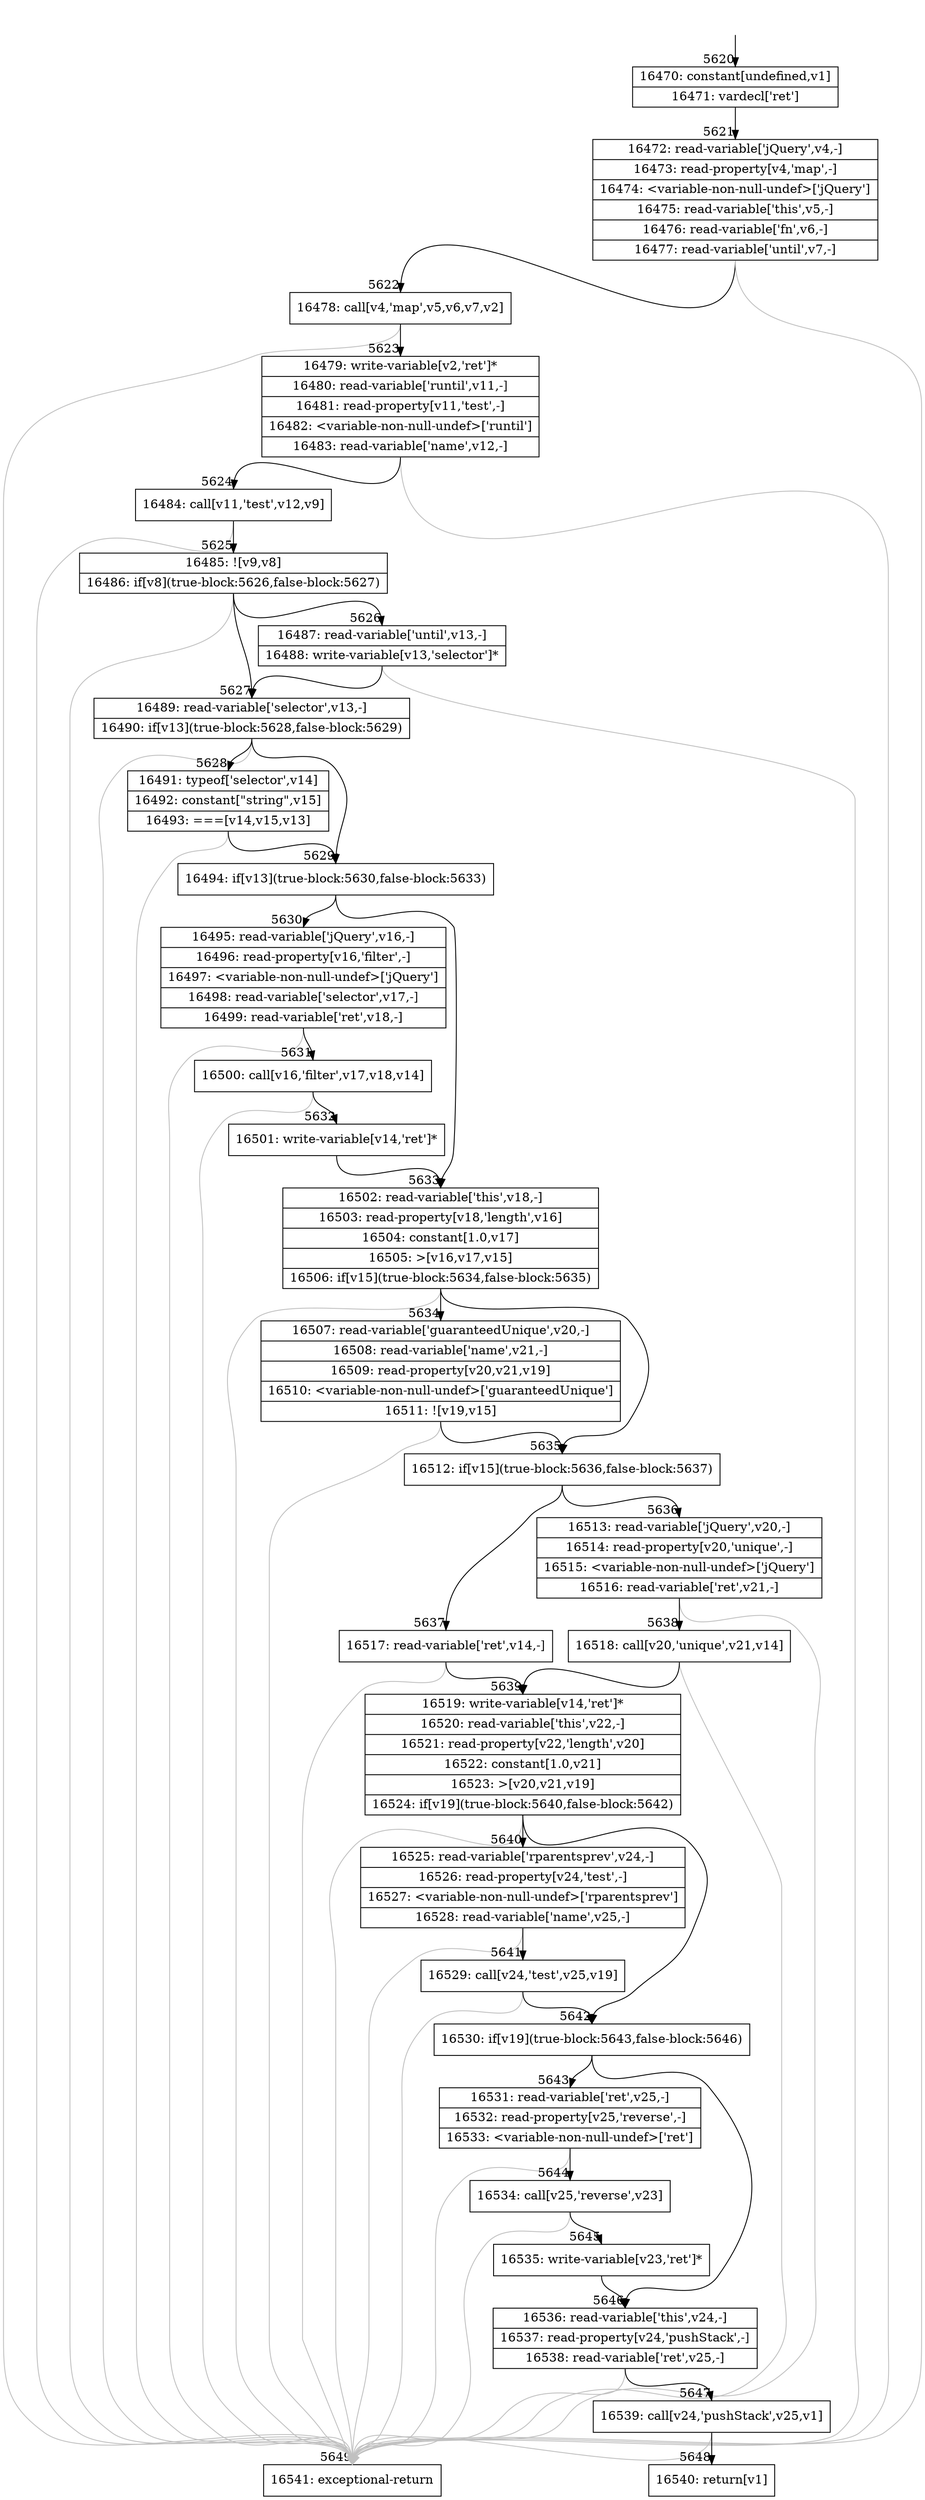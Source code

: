digraph {
rankdir="TD"
BB_entry363[shape=none,label=""];
BB_entry363 -> BB5620 [tailport=s, headport=n, headlabel="    5620"]
BB5620 [shape=record label="{16470: constant[undefined,v1]|16471: vardecl['ret']}" ] 
BB5620 -> BB5621 [tailport=s, headport=n, headlabel="      5621"]
BB5621 [shape=record label="{16472: read-variable['jQuery',v4,-]|16473: read-property[v4,'map',-]|16474: \<variable-non-null-undef\>['jQuery']|16475: read-variable['this',v5,-]|16476: read-variable['fn',v6,-]|16477: read-variable['until',v7,-]}" ] 
BB5621 -> BB5622 [tailport=s, headport=n, headlabel="      5622"]
BB5621 -> BB5649 [tailport=s, headport=n, color=gray, headlabel="      5649"]
BB5622 [shape=record label="{16478: call[v4,'map',v5,v6,v7,v2]}" ] 
BB5622 -> BB5623 [tailport=s, headport=n, headlabel="      5623"]
BB5622 -> BB5649 [tailport=s, headport=n, color=gray]
BB5623 [shape=record label="{16479: write-variable[v2,'ret']*|16480: read-variable['runtil',v11,-]|16481: read-property[v11,'test',-]|16482: \<variable-non-null-undef\>['runtil']|16483: read-variable['name',v12,-]}" ] 
BB5623 -> BB5624 [tailport=s, headport=n, headlabel="      5624"]
BB5623 -> BB5649 [tailport=s, headport=n, color=gray]
BB5624 [shape=record label="{16484: call[v11,'test',v12,v9]}" ] 
BB5624 -> BB5625 [tailport=s, headport=n, headlabel="      5625"]
BB5624 -> BB5649 [tailport=s, headport=n, color=gray]
BB5625 [shape=record label="{16485: ![v9,v8]|16486: if[v8](true-block:5626,false-block:5627)}" ] 
BB5625 -> BB5626 [tailport=s, headport=n, headlabel="      5626"]
BB5625 -> BB5627 [tailport=s, headport=n, headlabel="      5627"]
BB5625 -> BB5649 [tailport=s, headport=n, color=gray]
BB5626 [shape=record label="{16487: read-variable['until',v13,-]|16488: write-variable[v13,'selector']*}" ] 
BB5626 -> BB5627 [tailport=s, headport=n]
BB5626 -> BB5649 [tailport=s, headport=n, color=gray]
BB5627 [shape=record label="{16489: read-variable['selector',v13,-]|16490: if[v13](true-block:5628,false-block:5629)}" ] 
BB5627 -> BB5629 [tailport=s, headport=n, headlabel="      5629"]
BB5627 -> BB5628 [tailport=s, headport=n, headlabel="      5628"]
BB5627 -> BB5649 [tailport=s, headport=n, color=gray]
BB5628 [shape=record label="{16491: typeof['selector',v14]|16492: constant[\"string\",v15]|16493: ===[v14,v15,v13]}" ] 
BB5628 -> BB5629 [tailport=s, headport=n]
BB5628 -> BB5649 [tailport=s, headport=n, color=gray]
BB5629 [shape=record label="{16494: if[v13](true-block:5630,false-block:5633)}" ] 
BB5629 -> BB5630 [tailport=s, headport=n, headlabel="      5630"]
BB5629 -> BB5633 [tailport=s, headport=n, headlabel="      5633"]
BB5630 [shape=record label="{16495: read-variable['jQuery',v16,-]|16496: read-property[v16,'filter',-]|16497: \<variable-non-null-undef\>['jQuery']|16498: read-variable['selector',v17,-]|16499: read-variable['ret',v18,-]}" ] 
BB5630 -> BB5631 [tailport=s, headport=n, headlabel="      5631"]
BB5630 -> BB5649 [tailport=s, headport=n, color=gray]
BB5631 [shape=record label="{16500: call[v16,'filter',v17,v18,v14]}" ] 
BB5631 -> BB5632 [tailport=s, headport=n, headlabel="      5632"]
BB5631 -> BB5649 [tailport=s, headport=n, color=gray]
BB5632 [shape=record label="{16501: write-variable[v14,'ret']*}" ] 
BB5632 -> BB5633 [tailport=s, headport=n]
BB5633 [shape=record label="{16502: read-variable['this',v18,-]|16503: read-property[v18,'length',v16]|16504: constant[1.0,v17]|16505: \>[v16,v17,v15]|16506: if[v15](true-block:5634,false-block:5635)}" ] 
BB5633 -> BB5635 [tailport=s, headport=n, headlabel="      5635"]
BB5633 -> BB5634 [tailport=s, headport=n, headlabel="      5634"]
BB5633 -> BB5649 [tailport=s, headport=n, color=gray]
BB5634 [shape=record label="{16507: read-variable['guaranteedUnique',v20,-]|16508: read-variable['name',v21,-]|16509: read-property[v20,v21,v19]|16510: \<variable-non-null-undef\>['guaranteedUnique']|16511: ![v19,v15]}" ] 
BB5634 -> BB5635 [tailport=s, headport=n]
BB5634 -> BB5649 [tailport=s, headport=n, color=gray]
BB5635 [shape=record label="{16512: if[v15](true-block:5636,false-block:5637)}" ] 
BB5635 -> BB5636 [tailport=s, headport=n, headlabel="      5636"]
BB5635 -> BB5637 [tailport=s, headport=n, headlabel="      5637"]
BB5636 [shape=record label="{16513: read-variable['jQuery',v20,-]|16514: read-property[v20,'unique',-]|16515: \<variable-non-null-undef\>['jQuery']|16516: read-variable['ret',v21,-]}" ] 
BB5636 -> BB5638 [tailport=s, headport=n, headlabel="      5638"]
BB5636 -> BB5649 [tailport=s, headport=n, color=gray]
BB5637 [shape=record label="{16517: read-variable['ret',v14,-]}" ] 
BB5637 -> BB5639 [tailport=s, headport=n, headlabel="      5639"]
BB5637 -> BB5649 [tailport=s, headport=n, color=gray]
BB5638 [shape=record label="{16518: call[v20,'unique',v21,v14]}" ] 
BB5638 -> BB5639 [tailport=s, headport=n]
BB5638 -> BB5649 [tailport=s, headport=n, color=gray]
BB5639 [shape=record label="{16519: write-variable[v14,'ret']*|16520: read-variable['this',v22,-]|16521: read-property[v22,'length',v20]|16522: constant[1.0,v21]|16523: \>[v20,v21,v19]|16524: if[v19](true-block:5640,false-block:5642)}" ] 
BB5639 -> BB5642 [tailport=s, headport=n, headlabel="      5642"]
BB5639 -> BB5640 [tailport=s, headport=n, headlabel="      5640"]
BB5639 -> BB5649 [tailport=s, headport=n, color=gray]
BB5640 [shape=record label="{16525: read-variable['rparentsprev',v24,-]|16526: read-property[v24,'test',-]|16527: \<variable-non-null-undef\>['rparentsprev']|16528: read-variable['name',v25,-]}" ] 
BB5640 -> BB5641 [tailport=s, headport=n, headlabel="      5641"]
BB5640 -> BB5649 [tailport=s, headport=n, color=gray]
BB5641 [shape=record label="{16529: call[v24,'test',v25,v19]}" ] 
BB5641 -> BB5642 [tailport=s, headport=n]
BB5641 -> BB5649 [tailport=s, headport=n, color=gray]
BB5642 [shape=record label="{16530: if[v19](true-block:5643,false-block:5646)}" ] 
BB5642 -> BB5643 [tailport=s, headport=n, headlabel="      5643"]
BB5642 -> BB5646 [tailport=s, headport=n, headlabel="      5646"]
BB5643 [shape=record label="{16531: read-variable['ret',v25,-]|16532: read-property[v25,'reverse',-]|16533: \<variable-non-null-undef\>['ret']}" ] 
BB5643 -> BB5644 [tailport=s, headport=n, headlabel="      5644"]
BB5643 -> BB5649 [tailport=s, headport=n, color=gray]
BB5644 [shape=record label="{16534: call[v25,'reverse',v23]}" ] 
BB5644 -> BB5645 [tailport=s, headport=n, headlabel="      5645"]
BB5644 -> BB5649 [tailport=s, headport=n, color=gray]
BB5645 [shape=record label="{16535: write-variable[v23,'ret']*}" ] 
BB5645 -> BB5646 [tailport=s, headport=n]
BB5646 [shape=record label="{16536: read-variable['this',v24,-]|16537: read-property[v24,'pushStack',-]|16538: read-variable['ret',v25,-]}" ] 
BB5646 -> BB5647 [tailport=s, headport=n, headlabel="      5647"]
BB5646 -> BB5649 [tailport=s, headport=n, color=gray]
BB5647 [shape=record label="{16539: call[v24,'pushStack',v25,v1]}" ] 
BB5647 -> BB5648 [tailport=s, headport=n, headlabel="      5648"]
BB5647 -> BB5649 [tailport=s, headport=n, color=gray]
BB5648 [shape=record label="{16540: return[v1]}" ] 
BB5649 [shape=record label="{16541: exceptional-return}" ] 
}
